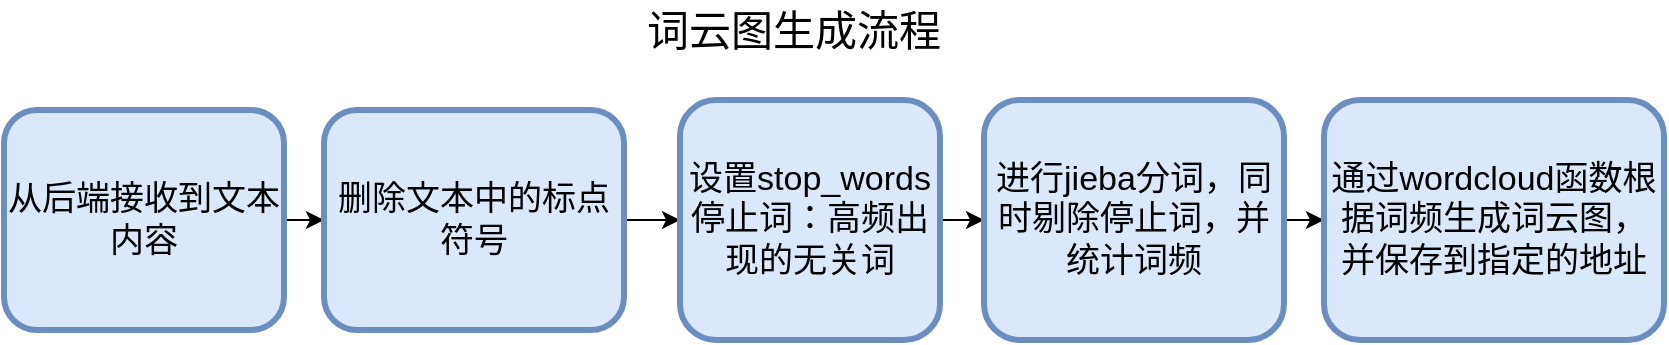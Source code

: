 <mxfile version="17.4.2" type="device"><diagram name="Page-1" id="c7558073-3199-34d8-9f00-42111426c3f3"><mxGraphModel dx="1038" dy="649" grid="1" gridSize="10" guides="1" tooltips="1" connect="1" arrows="1" fold="1" page="1" pageScale="1" pageWidth="826" pageHeight="1169" background="none" math="0" shadow="0"><root><mxCell id="0"/><mxCell id="1" parent="0"/><mxCell id="nbsFWSFxWXVZUAQGdBos-96" value="&lt;font style=&quot;font-size: 21px&quot;&gt;词云图生成流程&lt;/font&gt;" style="text;html=1;strokeColor=none;fillColor=none;align=center;verticalAlign=middle;whiteSpace=wrap;rounded=0;strokeWidth=3;" parent="1" vertex="1"><mxGeometry x="290" y="190" width="330" height="30" as="geometry"/></mxCell><mxCell id="nbsFWSFxWXVZUAQGdBos-101" value="" style="edgeStyle=orthogonalEdgeStyle;rounded=0;orthogonalLoop=1;jettySize=auto;html=1;fontSize=17;" parent="1" source="nbsFWSFxWXVZUAQGdBos-98" target="nbsFWSFxWXVZUAQGdBos-100" edge="1"><mxGeometry relative="1" as="geometry"/></mxCell><mxCell id="nbsFWSFxWXVZUAQGdBos-98" value="从后端接收到文本内容" style="rounded=1;whiteSpace=wrap;html=1;fontSize=17;strokeWidth=3;fillColor=#dae8fc;strokeColor=#6c8ebf;direction=south;" parent="1" vertex="1"><mxGeometry x="60" y="245" width="140" height="110" as="geometry"/></mxCell><mxCell id="nbsFWSFxWXVZUAQGdBos-103" value="" style="edgeStyle=orthogonalEdgeStyle;rounded=0;orthogonalLoop=1;jettySize=auto;html=1;fontSize=17;" parent="1" source="nbsFWSFxWXVZUAQGdBos-100" target="nbsFWSFxWXVZUAQGdBos-102" edge="1"><mxGeometry relative="1" as="geometry"/></mxCell><mxCell id="nbsFWSFxWXVZUAQGdBos-100" value="删除文本中的标点符号" style="rounded=1;whiteSpace=wrap;html=1;fontSize=17;strokeWidth=3;fillColor=#dae8fc;strokeColor=#6c8ebf;direction=south;" parent="1" vertex="1"><mxGeometry x="220" y="245" width="150" height="110" as="geometry"/></mxCell><mxCell id="nbsFWSFxWXVZUAQGdBos-105" value="" style="edgeStyle=orthogonalEdgeStyle;rounded=0;orthogonalLoop=1;jettySize=auto;html=1;fontSize=17;" parent="1" source="nbsFWSFxWXVZUAQGdBos-102" target="nbsFWSFxWXVZUAQGdBos-104" edge="1"><mxGeometry relative="1" as="geometry"/></mxCell><mxCell id="nbsFWSFxWXVZUAQGdBos-102" value="&lt;div&gt;&lt;span&gt;设置stop_words停止词：&lt;/span&gt;&lt;span&gt;高频出现的无关词&lt;/span&gt;&lt;/div&gt;" style="whiteSpace=wrap;html=1;fontSize=17;rounded=1;strokeWidth=3;align=center;fillColor=#dae8fc;strokeColor=#6c8ebf;direction=south;" parent="1" vertex="1"><mxGeometry x="398" y="240" width="130" height="120" as="geometry"/></mxCell><mxCell id="nbsFWSFxWXVZUAQGdBos-107" value="" style="edgeStyle=orthogonalEdgeStyle;rounded=0;orthogonalLoop=1;jettySize=auto;html=1;fontSize=21;" parent="1" source="nbsFWSFxWXVZUAQGdBos-104" target="nbsFWSFxWXVZUAQGdBos-106" edge="1"><mxGeometry relative="1" as="geometry"/></mxCell><mxCell id="nbsFWSFxWXVZUAQGdBos-104" value="进行jieba分词，同时剔除停止词，并统计词频" style="whiteSpace=wrap;html=1;fontSize=17;rounded=1;strokeWidth=3;fillColor=#dae8fc;strokeColor=#6c8ebf;direction=south;" parent="1" vertex="1"><mxGeometry x="550" y="240" width="150" height="120" as="geometry"/></mxCell><mxCell id="nbsFWSFxWXVZUAQGdBos-106" value="通过wordcloud函数根据词频生成词云图，并保存到指定的地址" style="whiteSpace=wrap;html=1;fontSize=17;rounded=1;strokeWidth=3;fillColor=#dae8fc;strokeColor=#6c8ebf;direction=south;" parent="1" vertex="1"><mxGeometry x="720" y="240" width="170" height="120" as="geometry"/></mxCell></root></mxGraphModel></diagram></mxfile>